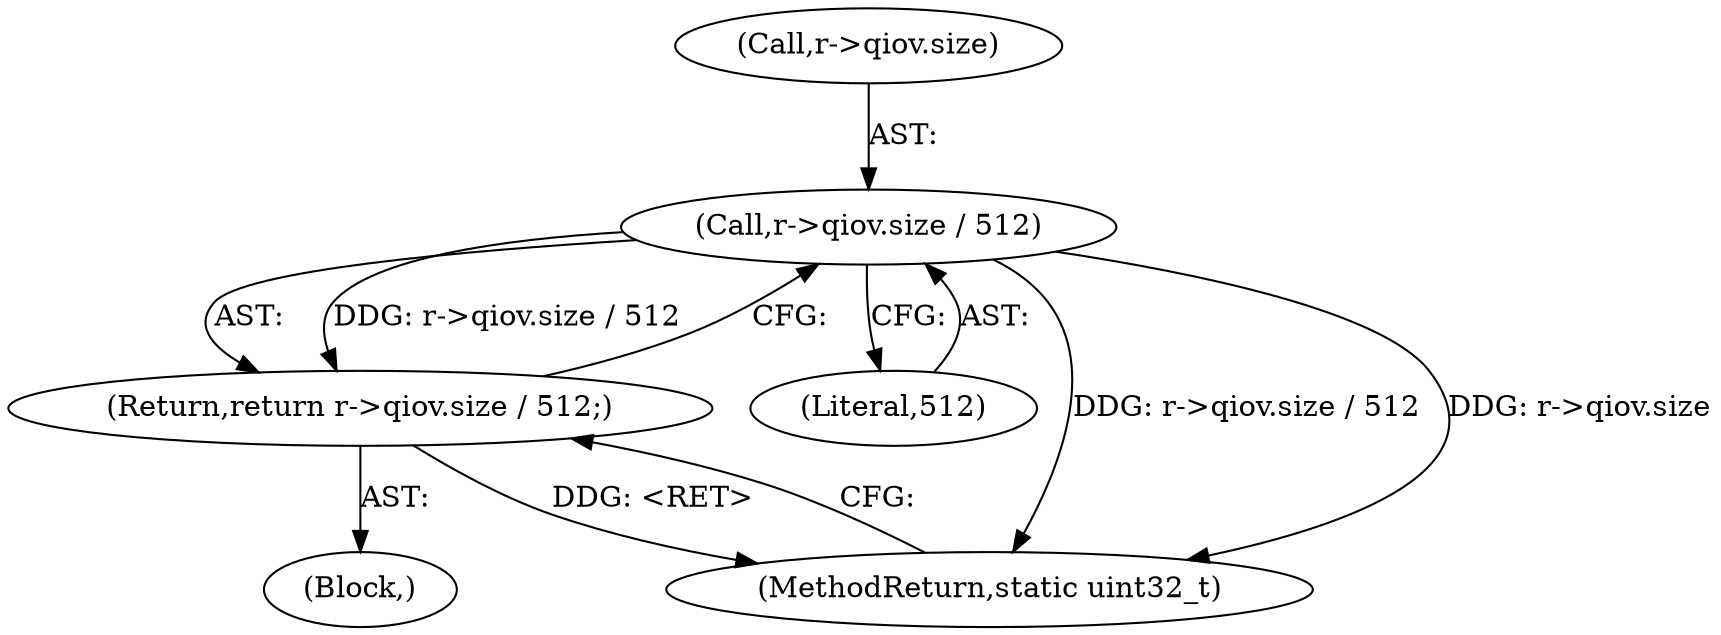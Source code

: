 digraph "0_qemu_7285477ab11831b1cf56e45878a89170dd06d9b9_2@pointer" {
"1000166" [label="(Call,r->qiov.size / 512)"];
"1000165" [label="(Return,return r->qiov.size / 512;)"];
"1000166" [label="(Call,r->qiov.size / 512)"];
"1000172" [label="(Literal,512)"];
"1000165" [label="(Return,return r->qiov.size / 512;)"];
"1000102" [label="(Block,)"];
"1000167" [label="(Call,r->qiov.size)"];
"1000173" [label="(MethodReturn,static uint32_t)"];
"1000166" -> "1000165"  [label="AST: "];
"1000166" -> "1000172"  [label="CFG: "];
"1000167" -> "1000166"  [label="AST: "];
"1000172" -> "1000166"  [label="AST: "];
"1000165" -> "1000166"  [label="CFG: "];
"1000166" -> "1000173"  [label="DDG: r->qiov.size / 512"];
"1000166" -> "1000173"  [label="DDG: r->qiov.size"];
"1000166" -> "1000165"  [label="DDG: r->qiov.size / 512"];
"1000165" -> "1000102"  [label="AST: "];
"1000173" -> "1000165"  [label="CFG: "];
"1000165" -> "1000173"  [label="DDG: <RET>"];
}
